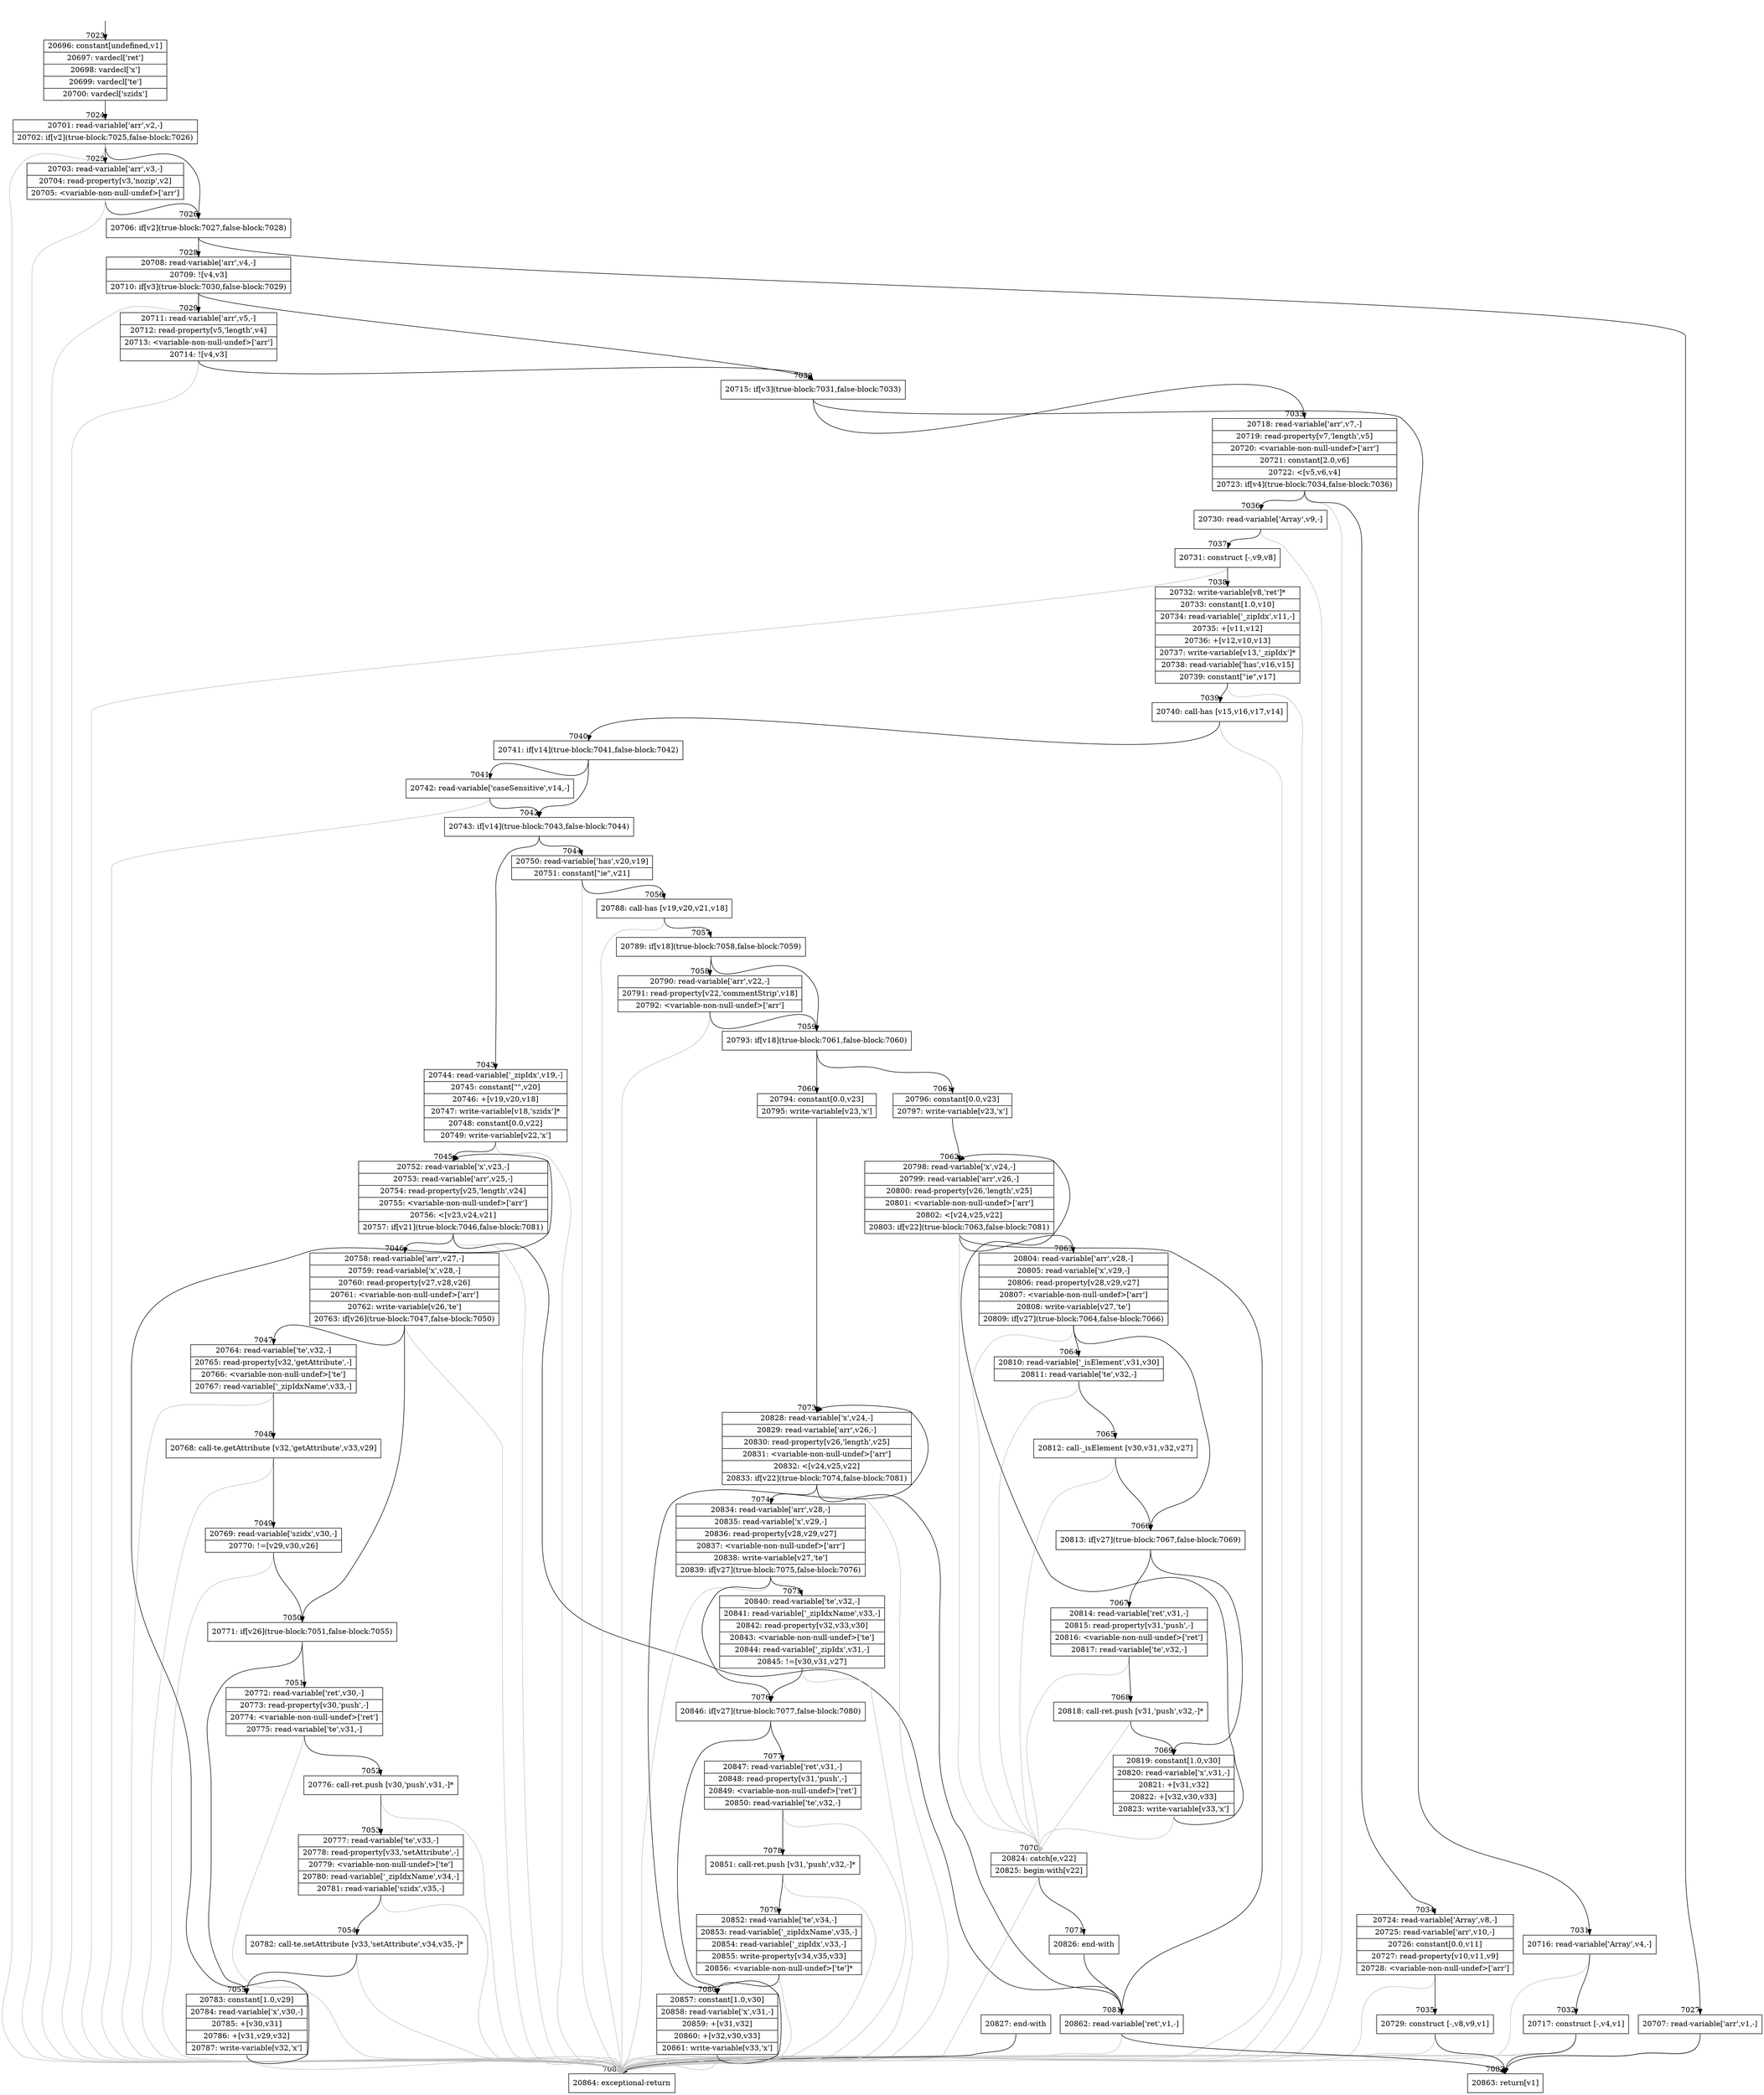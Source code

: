 digraph {
rankdir="TD"
BB_entry491[shape=none,label=""];
BB_entry491 -> BB7023 [tailport=s, headport=n, headlabel="    7023"]
BB7023 [shape=record label="{20696: constant[undefined,v1]|20697: vardecl['ret']|20698: vardecl['x']|20699: vardecl['te']|20700: vardecl['szidx']}" ] 
BB7023 -> BB7024 [tailport=s, headport=n, headlabel="      7024"]
BB7024 [shape=record label="{20701: read-variable['arr',v2,-]|20702: if[v2](true-block:7025,false-block:7026)}" ] 
BB7024 -> BB7026 [tailport=s, headport=n, headlabel="      7026"]
BB7024 -> BB7025 [tailport=s, headport=n, headlabel="      7025"]
BB7024 -> BB7083 [tailport=s, headport=n, color=gray, headlabel="      7083"]
BB7025 [shape=record label="{20703: read-variable['arr',v3,-]|20704: read-property[v3,'nozip',v2]|20705: \<variable-non-null-undef\>['arr']}" ] 
BB7025 -> BB7026 [tailport=s, headport=n]
BB7025 -> BB7083 [tailport=s, headport=n, color=gray]
BB7026 [shape=record label="{20706: if[v2](true-block:7027,false-block:7028)}" ] 
BB7026 -> BB7027 [tailport=s, headport=n, headlabel="      7027"]
BB7026 -> BB7028 [tailport=s, headport=n, headlabel="      7028"]
BB7027 [shape=record label="{20707: read-variable['arr',v1,-]}" ] 
BB7027 -> BB7082 [tailport=s, headport=n, headlabel="      7082"]
BB7027 -> BB7083 [tailport=s, headport=n, color=gray]
BB7028 [shape=record label="{20708: read-variable['arr',v4,-]|20709: ![v4,v3]|20710: if[v3](true-block:7030,false-block:7029)}" ] 
BB7028 -> BB7030 [tailport=s, headport=n, headlabel="      7030"]
BB7028 -> BB7029 [tailport=s, headport=n, headlabel="      7029"]
BB7028 -> BB7083 [tailport=s, headport=n, color=gray]
BB7029 [shape=record label="{20711: read-variable['arr',v5,-]|20712: read-property[v5,'length',v4]|20713: \<variable-non-null-undef\>['arr']|20714: ![v4,v3]}" ] 
BB7029 -> BB7030 [tailport=s, headport=n]
BB7029 -> BB7083 [tailport=s, headport=n, color=gray]
BB7030 [shape=record label="{20715: if[v3](true-block:7031,false-block:7033)}" ] 
BB7030 -> BB7031 [tailport=s, headport=n, headlabel="      7031"]
BB7030 -> BB7033 [tailport=s, headport=n, headlabel="      7033"]
BB7031 [shape=record label="{20716: read-variable['Array',v4,-]}" ] 
BB7031 -> BB7032 [tailport=s, headport=n, headlabel="      7032"]
BB7031 -> BB7083 [tailport=s, headport=n, color=gray]
BB7032 [shape=record label="{20717: construct [-,v4,v1]}" ] 
BB7032 -> BB7082 [tailport=s, headport=n]
BB7032 -> BB7083 [tailport=s, headport=n, color=gray]
BB7033 [shape=record label="{20718: read-variable['arr',v7,-]|20719: read-property[v7,'length',v5]|20720: \<variable-non-null-undef\>['arr']|20721: constant[2.0,v6]|20722: \<[v5,v6,v4]|20723: if[v4](true-block:7034,false-block:7036)}" ] 
BB7033 -> BB7034 [tailport=s, headport=n, headlabel="      7034"]
BB7033 -> BB7036 [tailport=s, headport=n, headlabel="      7036"]
BB7033 -> BB7083 [tailport=s, headport=n, color=gray]
BB7034 [shape=record label="{20724: read-variable['Array',v8,-]|20725: read-variable['arr',v10,-]|20726: constant[0.0,v11]|20727: read-property[v10,v11,v9]|20728: \<variable-non-null-undef\>['arr']}" ] 
BB7034 -> BB7035 [tailport=s, headport=n, headlabel="      7035"]
BB7034 -> BB7083 [tailport=s, headport=n, color=gray]
BB7035 [shape=record label="{20729: construct [-,v8,v9,v1]}" ] 
BB7035 -> BB7082 [tailport=s, headport=n]
BB7035 -> BB7083 [tailport=s, headport=n, color=gray]
BB7036 [shape=record label="{20730: read-variable['Array',v9,-]}" ] 
BB7036 -> BB7037 [tailport=s, headport=n, headlabel="      7037"]
BB7036 -> BB7083 [tailport=s, headport=n, color=gray]
BB7037 [shape=record label="{20731: construct [-,v9,v8]}" ] 
BB7037 -> BB7038 [tailport=s, headport=n, headlabel="      7038"]
BB7037 -> BB7083 [tailport=s, headport=n, color=gray]
BB7038 [shape=record label="{20732: write-variable[v8,'ret']*|20733: constant[1.0,v10]|20734: read-variable['_zipIdx',v11,-]|20735: +[v11,v12]|20736: +[v12,v10,v13]|20737: write-variable[v13,'_zipIdx']*|20738: read-variable['has',v16,v15]|20739: constant[\"ie\",v17]}" ] 
BB7038 -> BB7039 [tailport=s, headport=n, headlabel="      7039"]
BB7038 -> BB7083 [tailport=s, headport=n, color=gray]
BB7039 [shape=record label="{20740: call-has [v15,v16,v17,v14]}" ] 
BB7039 -> BB7040 [tailport=s, headport=n, headlabel="      7040"]
BB7039 -> BB7083 [tailport=s, headport=n, color=gray]
BB7040 [shape=record label="{20741: if[v14](true-block:7041,false-block:7042)}" ] 
BB7040 -> BB7042 [tailport=s, headport=n, headlabel="      7042"]
BB7040 -> BB7041 [tailport=s, headport=n, headlabel="      7041"]
BB7041 [shape=record label="{20742: read-variable['caseSensitive',v14,-]}" ] 
BB7041 -> BB7042 [tailport=s, headport=n]
BB7041 -> BB7083 [tailport=s, headport=n, color=gray]
BB7042 [shape=record label="{20743: if[v14](true-block:7043,false-block:7044)}" ] 
BB7042 -> BB7043 [tailport=s, headport=n, headlabel="      7043"]
BB7042 -> BB7044 [tailport=s, headport=n, headlabel="      7044"]
BB7043 [shape=record label="{20744: read-variable['_zipIdx',v19,-]|20745: constant[\"\",v20]|20746: +[v19,v20,v18]|20747: write-variable[v18,'szidx']*|20748: constant[0.0,v22]|20749: write-variable[v22,'x']}" ] 
BB7043 -> BB7045 [tailport=s, headport=n, headlabel="      7045"]
BB7043 -> BB7083 [tailport=s, headport=n, color=gray]
BB7044 [shape=record label="{20750: read-variable['has',v20,v19]|20751: constant[\"ie\",v21]}" ] 
BB7044 -> BB7056 [tailport=s, headport=n, headlabel="      7056"]
BB7044 -> BB7083 [tailport=s, headport=n, color=gray]
BB7045 [shape=record label="{20752: read-variable['x',v23,-]|20753: read-variable['arr',v25,-]|20754: read-property[v25,'length',v24]|20755: \<variable-non-null-undef\>['arr']|20756: \<[v23,v24,v21]|20757: if[v21](true-block:7046,false-block:7081)}" ] 
BB7045 -> BB7046 [tailport=s, headport=n, headlabel="      7046"]
BB7045 -> BB7081 [tailport=s, headport=n, headlabel="      7081"]
BB7045 -> BB7083 [tailport=s, headport=n, color=gray]
BB7046 [shape=record label="{20758: read-variable['arr',v27,-]|20759: read-variable['x',v28,-]|20760: read-property[v27,v28,v26]|20761: \<variable-non-null-undef\>['arr']|20762: write-variable[v26,'te']|20763: if[v26](true-block:7047,false-block:7050)}" ] 
BB7046 -> BB7050 [tailport=s, headport=n, headlabel="      7050"]
BB7046 -> BB7047 [tailport=s, headport=n, headlabel="      7047"]
BB7046 -> BB7083 [tailport=s, headport=n, color=gray]
BB7047 [shape=record label="{20764: read-variable['te',v32,-]|20765: read-property[v32,'getAttribute',-]|20766: \<variable-non-null-undef\>['te']|20767: read-variable['_zipIdxName',v33,-]}" ] 
BB7047 -> BB7048 [tailport=s, headport=n, headlabel="      7048"]
BB7047 -> BB7083 [tailport=s, headport=n, color=gray]
BB7048 [shape=record label="{20768: call-te.getAttribute [v32,'getAttribute',v33,v29]}" ] 
BB7048 -> BB7049 [tailport=s, headport=n, headlabel="      7049"]
BB7048 -> BB7083 [tailport=s, headport=n, color=gray]
BB7049 [shape=record label="{20769: read-variable['szidx',v30,-]|20770: !=[v29,v30,v26]}" ] 
BB7049 -> BB7050 [tailport=s, headport=n]
BB7049 -> BB7083 [tailport=s, headport=n, color=gray]
BB7050 [shape=record label="{20771: if[v26](true-block:7051,false-block:7055)}" ] 
BB7050 -> BB7051 [tailport=s, headport=n, headlabel="      7051"]
BB7050 -> BB7055 [tailport=s, headport=n, headlabel="      7055"]
BB7051 [shape=record label="{20772: read-variable['ret',v30,-]|20773: read-property[v30,'push',-]|20774: \<variable-non-null-undef\>['ret']|20775: read-variable['te',v31,-]}" ] 
BB7051 -> BB7052 [tailport=s, headport=n, headlabel="      7052"]
BB7051 -> BB7083 [tailport=s, headport=n, color=gray]
BB7052 [shape=record label="{20776: call-ret.push [v30,'push',v31,-]*}" ] 
BB7052 -> BB7053 [tailport=s, headport=n, headlabel="      7053"]
BB7052 -> BB7083 [tailport=s, headport=n, color=gray]
BB7053 [shape=record label="{20777: read-variable['te',v33,-]|20778: read-property[v33,'setAttribute',-]|20779: \<variable-non-null-undef\>['te']|20780: read-variable['_zipIdxName',v34,-]|20781: read-variable['szidx',v35,-]}" ] 
BB7053 -> BB7054 [tailport=s, headport=n, headlabel="      7054"]
BB7053 -> BB7083 [tailport=s, headport=n, color=gray]
BB7054 [shape=record label="{20782: call-te.setAttribute [v33,'setAttribute',v34,v35,-]*}" ] 
BB7054 -> BB7055 [tailport=s, headport=n]
BB7054 -> BB7083 [tailport=s, headport=n, color=gray]
BB7055 [shape=record label="{20783: constant[1.0,v29]|20784: read-variable['x',v30,-]|20785: +[v30,v31]|20786: +[v31,v29,v32]|20787: write-variable[v32,'x']}" ] 
BB7055 -> BB7045 [tailport=s, headport=n]
BB7055 -> BB7083 [tailport=s, headport=n, color=gray]
BB7056 [shape=record label="{20788: call-has [v19,v20,v21,v18]}" ] 
BB7056 -> BB7057 [tailport=s, headport=n, headlabel="      7057"]
BB7056 -> BB7083 [tailport=s, headport=n, color=gray]
BB7057 [shape=record label="{20789: if[v18](true-block:7058,false-block:7059)}" ] 
BB7057 -> BB7059 [tailport=s, headport=n, headlabel="      7059"]
BB7057 -> BB7058 [tailport=s, headport=n, headlabel="      7058"]
BB7058 [shape=record label="{20790: read-variable['arr',v22,-]|20791: read-property[v22,'commentStrip',v18]|20792: \<variable-non-null-undef\>['arr']}" ] 
BB7058 -> BB7059 [tailport=s, headport=n]
BB7058 -> BB7083 [tailport=s, headport=n, color=gray]
BB7059 [shape=record label="{20793: if[v18](true-block:7061,false-block:7060)}" ] 
BB7059 -> BB7061 [tailport=s, headport=n, headlabel="      7061"]
BB7059 -> BB7060 [tailport=s, headport=n, headlabel="      7060"]
BB7060 [shape=record label="{20794: constant[0.0,v23]|20795: write-variable[v23,'x']}" ] 
BB7060 -> BB7073 [tailport=s, headport=n, headlabel="      7073"]
BB7061 [shape=record label="{20796: constant[0.0,v23]|20797: write-variable[v23,'x']}" ] 
BB7061 -> BB7062 [tailport=s, headport=n, headlabel="      7062"]
BB7062 [shape=record label="{20798: read-variable['x',v24,-]|20799: read-variable['arr',v26,-]|20800: read-property[v26,'length',v25]|20801: \<variable-non-null-undef\>['arr']|20802: \<[v24,v25,v22]|20803: if[v22](true-block:7063,false-block:7081)}" ] 
BB7062 -> BB7063 [tailport=s, headport=n, headlabel="      7063"]
BB7062 -> BB7081 [tailport=s, headport=n]
BB7062 -> BB7070 [tailport=s, headport=n, color=gray, headlabel="      7070"]
BB7063 [shape=record label="{20804: read-variable['arr',v28,-]|20805: read-variable['x',v29,-]|20806: read-property[v28,v29,v27]|20807: \<variable-non-null-undef\>['arr']|20808: write-variable[v27,'te']|20809: if[v27](true-block:7064,false-block:7066)}" ] 
BB7063 -> BB7066 [tailport=s, headport=n, headlabel="      7066"]
BB7063 -> BB7064 [tailport=s, headport=n, headlabel="      7064"]
BB7063 -> BB7070 [tailport=s, headport=n, color=gray]
BB7064 [shape=record label="{20810: read-variable['_isElement',v31,v30]|20811: read-variable['te',v32,-]}" ] 
BB7064 -> BB7065 [tailport=s, headport=n, headlabel="      7065"]
BB7064 -> BB7070 [tailport=s, headport=n, color=gray]
BB7065 [shape=record label="{20812: call-_isElement [v30,v31,v32,v27]}" ] 
BB7065 -> BB7066 [tailport=s, headport=n]
BB7065 -> BB7070 [tailport=s, headport=n, color=gray]
BB7066 [shape=record label="{20813: if[v27](true-block:7067,false-block:7069)}" ] 
BB7066 -> BB7067 [tailport=s, headport=n, headlabel="      7067"]
BB7066 -> BB7069 [tailport=s, headport=n, headlabel="      7069"]
BB7067 [shape=record label="{20814: read-variable['ret',v31,-]|20815: read-property[v31,'push',-]|20816: \<variable-non-null-undef\>['ret']|20817: read-variable['te',v32,-]}" ] 
BB7067 -> BB7068 [tailport=s, headport=n, headlabel="      7068"]
BB7067 -> BB7070 [tailport=s, headport=n, color=gray]
BB7068 [shape=record label="{20818: call-ret.push [v31,'push',v32,-]*}" ] 
BB7068 -> BB7069 [tailport=s, headport=n]
BB7068 -> BB7070 [tailport=s, headport=n, color=gray]
BB7069 [shape=record label="{20819: constant[1.0,v30]|20820: read-variable['x',v31,-]|20821: +[v31,v32]|20822: +[v32,v30,v33]|20823: write-variable[v33,'x']}" ] 
BB7069 -> BB7062 [tailport=s, headport=n]
BB7069 -> BB7070 [tailport=s, headport=n, color=gray]
BB7070 [shape=record label="{20824: catch[e,v22]|20825: begin-with[v22]}" ] 
BB7070 -> BB7071 [tailport=s, headport=n, headlabel="      7071"]
BB7070 -> BB7083 [tailport=s, headport=n, color=gray]
BB7071 [shape=record label="{20826: end-with}" ] 
BB7071 -> BB7081 [tailport=s, headport=n]
BB7072 [shape=record label="{20827: end-with}" ] 
BB7072 -> BB7083 [tailport=s, headport=n]
BB7073 [shape=record label="{20828: read-variable['x',v24,-]|20829: read-variable['arr',v26,-]|20830: read-property[v26,'length',v25]|20831: \<variable-non-null-undef\>['arr']|20832: \<[v24,v25,v22]|20833: if[v22](true-block:7074,false-block:7081)}" ] 
BB7073 -> BB7074 [tailport=s, headport=n, headlabel="      7074"]
BB7073 -> BB7081 [tailport=s, headport=n]
BB7073 -> BB7083 [tailport=s, headport=n, color=gray]
BB7074 [shape=record label="{20834: read-variable['arr',v28,-]|20835: read-variable['x',v29,-]|20836: read-property[v28,v29,v27]|20837: \<variable-non-null-undef\>['arr']|20838: write-variable[v27,'te']|20839: if[v27](true-block:7075,false-block:7076)}" ] 
BB7074 -> BB7076 [tailport=s, headport=n, headlabel="      7076"]
BB7074 -> BB7075 [tailport=s, headport=n, headlabel="      7075"]
BB7074 -> BB7083 [tailport=s, headport=n, color=gray]
BB7075 [shape=record label="{20840: read-variable['te',v32,-]|20841: read-variable['_zipIdxName',v33,-]|20842: read-property[v32,v33,v30]|20843: \<variable-non-null-undef\>['te']|20844: read-variable['_zipIdx',v31,-]|20845: !=[v30,v31,v27]}" ] 
BB7075 -> BB7076 [tailport=s, headport=n]
BB7075 -> BB7083 [tailport=s, headport=n, color=gray]
BB7076 [shape=record label="{20846: if[v27](true-block:7077,false-block:7080)}" ] 
BB7076 -> BB7077 [tailport=s, headport=n, headlabel="      7077"]
BB7076 -> BB7080 [tailport=s, headport=n, headlabel="      7080"]
BB7077 [shape=record label="{20847: read-variable['ret',v31,-]|20848: read-property[v31,'push',-]|20849: \<variable-non-null-undef\>['ret']|20850: read-variable['te',v32,-]}" ] 
BB7077 -> BB7078 [tailport=s, headport=n, headlabel="      7078"]
BB7077 -> BB7083 [tailport=s, headport=n, color=gray]
BB7078 [shape=record label="{20851: call-ret.push [v31,'push',v32,-]*}" ] 
BB7078 -> BB7079 [tailport=s, headport=n, headlabel="      7079"]
BB7078 -> BB7083 [tailport=s, headport=n, color=gray]
BB7079 [shape=record label="{20852: read-variable['te',v34,-]|20853: read-variable['_zipIdxName',v35,-]|20854: read-variable['_zipIdx',v33,-]|20855: write-property[v34,v35,v33]|20856: \<variable-non-null-undef\>['te']*}" ] 
BB7079 -> BB7080 [tailport=s, headport=n]
BB7079 -> BB7083 [tailport=s, headport=n, color=gray]
BB7080 [shape=record label="{20857: constant[1.0,v30]|20858: read-variable['x',v31,-]|20859: +[v31,v32]|20860: +[v32,v30,v33]|20861: write-variable[v33,'x']}" ] 
BB7080 -> BB7073 [tailport=s, headport=n]
BB7080 -> BB7083 [tailport=s, headport=n, color=gray]
BB7081 [shape=record label="{20862: read-variable['ret',v1,-]}" ] 
BB7081 -> BB7082 [tailport=s, headport=n]
BB7081 -> BB7083 [tailport=s, headport=n, color=gray]
BB7082 [shape=record label="{20863: return[v1]}" ] 
BB7083 [shape=record label="{20864: exceptional-return}" ] 
//#$~ 9826
}
